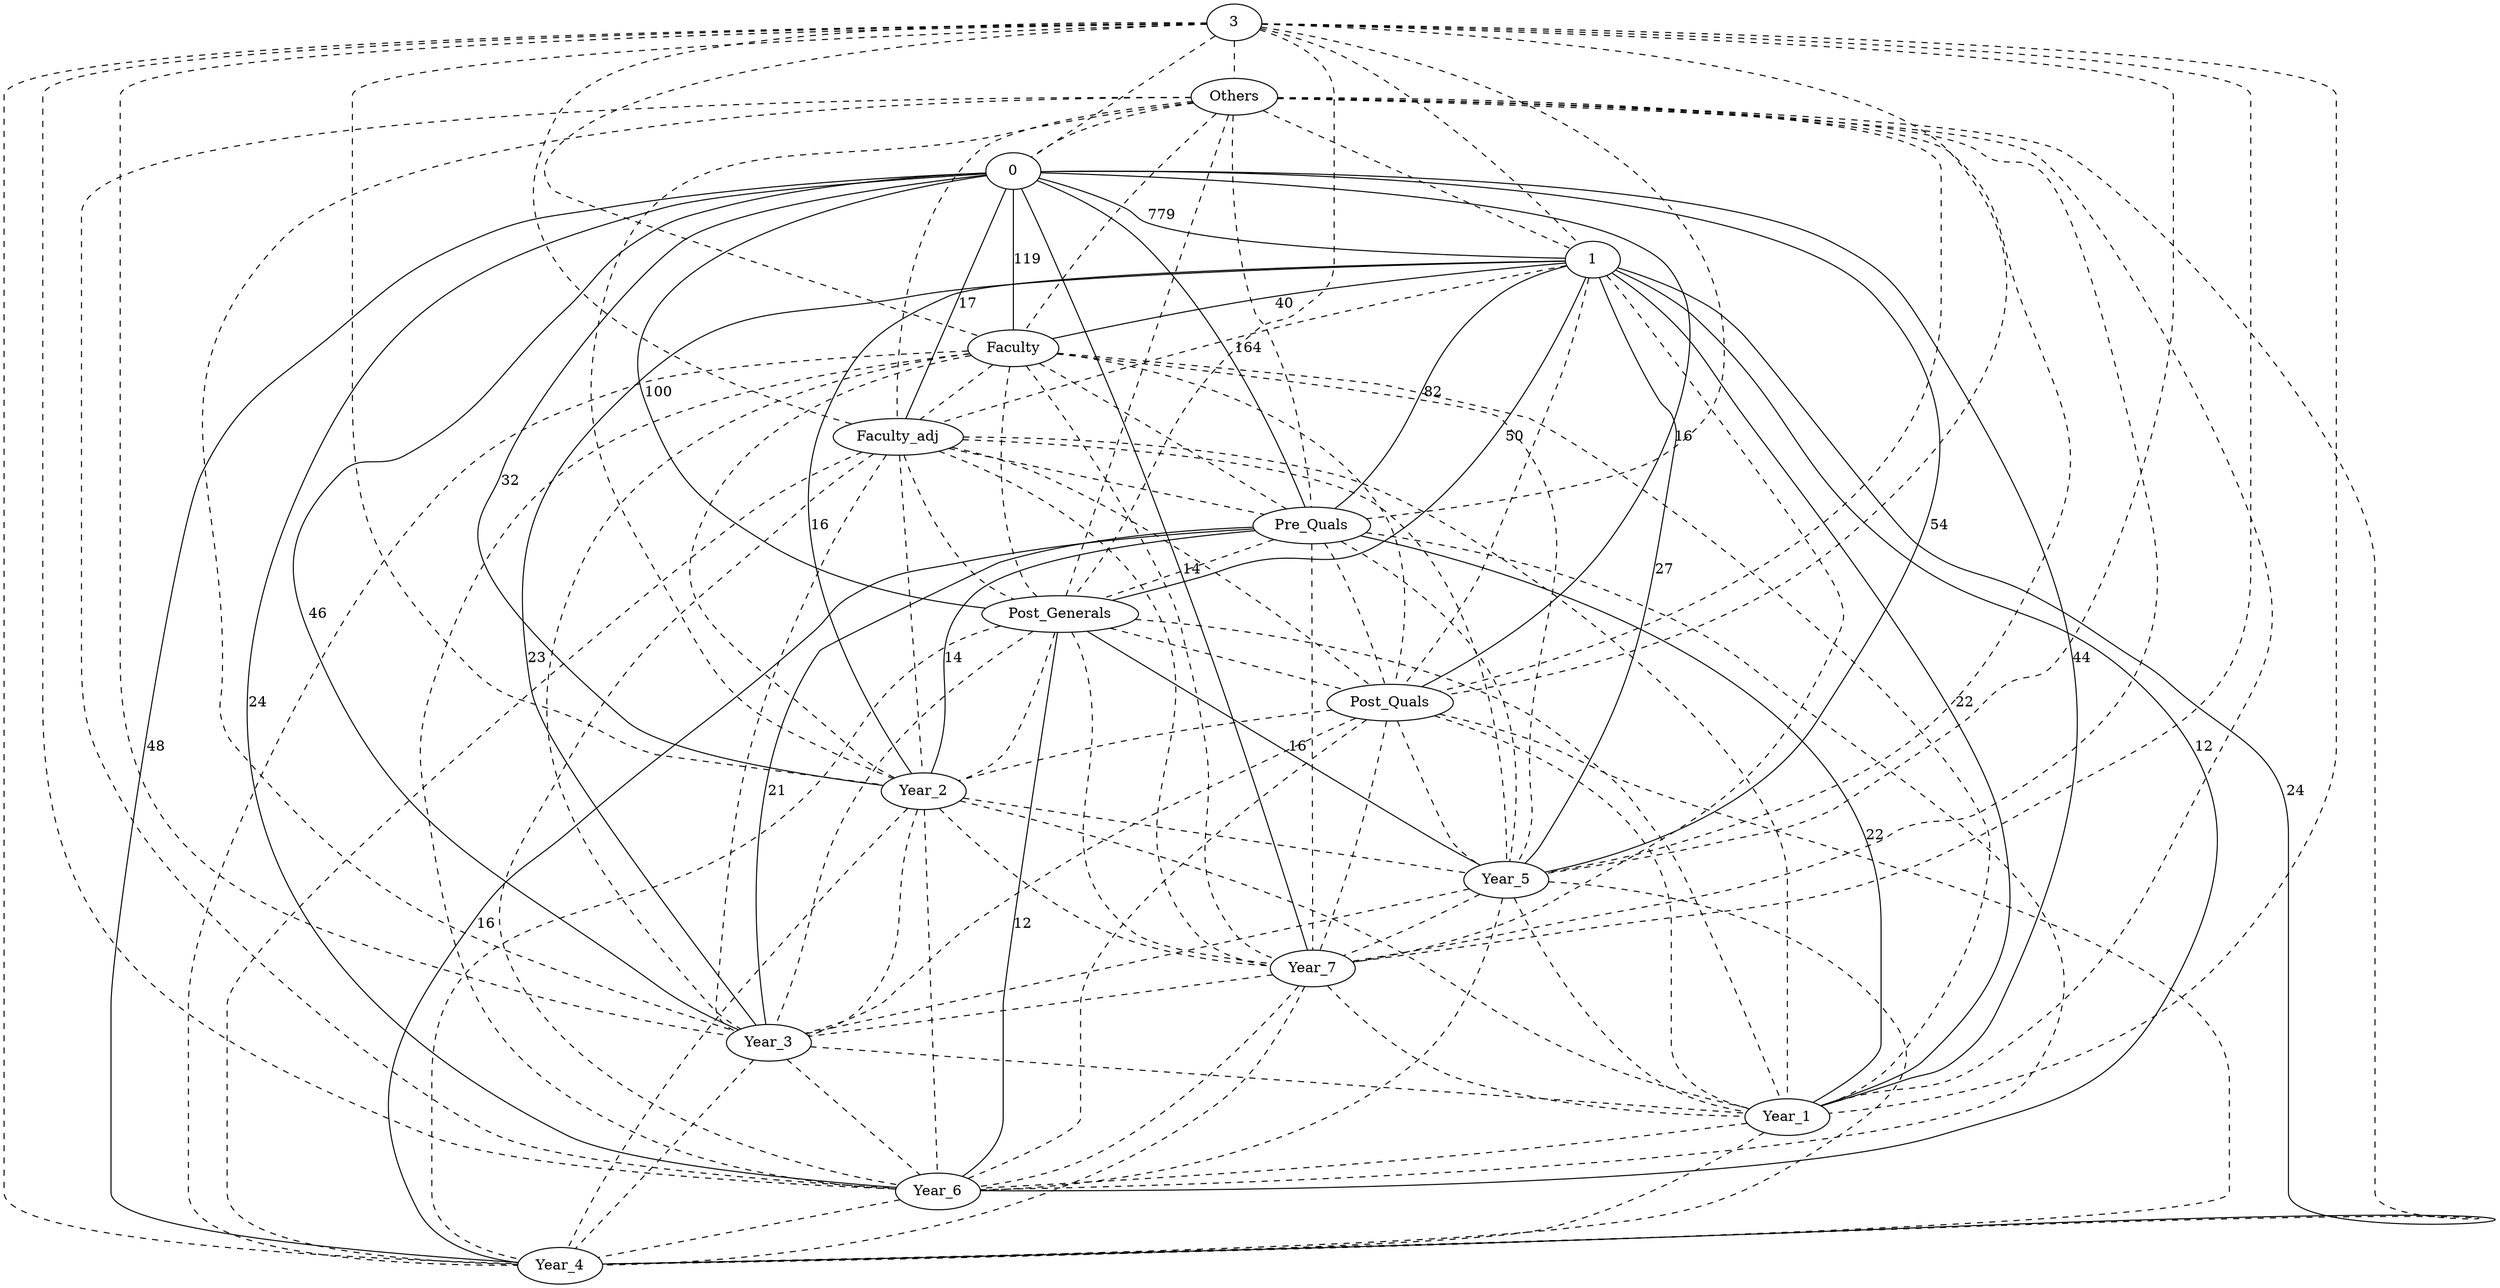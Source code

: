 strict graph "()" {
3;
Others;
0;
1;
Faculty;
Faculty_adj;
Pre_Quals;
Post_Generals;
Post_Quals;
Year_2;
Year_5;
Year_7;
Year_3;
Year_1;
Year_6;
Year_4;
3 -- Others  [color=black, label="", style=dashed];
3 -- 0  [color=black, label="", style=dashed];
3 -- 1  [color=black, label="", style=dashed];
3 -- Faculty  [color=black, label="", style=dashed];
3 -- Faculty_adj  [color=black, label="", style=dashed];
3 -- Pre_Quals  [color=black, label="", style=dashed];
3 -- Post_Generals  [color=black, label="", style=dashed];
3 -- Post_Quals  [color=black, label="", style=dashed];
3 -- Year_2  [color=black, label="", style=dashed];
3 -- Year_5  [color=black, label="", style=dashed];
3 -- Year_7  [color=black, label="", style=dashed];
3 -- Year_3  [color=black, label="", style=dashed];
3 -- Year_1  [color=black, label="", style=dashed];
3 -- Year_6  [color=black, label="", style=dashed];
3 -- Year_4  [color=black, label="", style=dashed];
Others -- 0  [color=black, label="", style=dashed];
Others -- 1  [color=black, label="", style=dashed];
Others -- Faculty  [color=black, label="", style=dashed];
Others -- Faculty_adj  [color=black, label="", style=dashed];
Others -- Pre_Quals  [color=black, label="", style=dashed];
Others -- Post_Generals  [color=black, label="", style=dashed];
Others -- Post_Quals  [color=black, label="", style=dashed];
Others -- Year_2  [color=black, label="", style=dashed];
Others -- Year_5  [color=black, label="", style=dashed];
Others -- Year_7  [color=black, label="", style=dashed];
Others -- Year_3  [color=black, label="", style=dashed];
Others -- Year_1  [color=black, label="", style=dashed];
Others -- Year_6  [color=black, label="", style=dashed];
Others -- Year_4  [color=black, label="", style=dashed];
0 -- 1  [color=black, label=779, style=solid];
0 -- Faculty  [color=black, label=119, style=solid];
0 -- Faculty_adj  [color=black, label=17, style=solid];
0 -- Pre_Quals  [color=black, label=164, style=solid];
0 -- Post_Generals  [color=black, label=100, style=solid];
0 -- Post_Quals  [color=black, label=16, style=solid];
0 -- Year_2  [color=black, label=32, style=solid];
0 -- Year_5  [color=black, label=54, style=solid];
0 -- Year_7  [color=black, label=14, style=solid];
0 -- Year_3  [color=black, label=46, style=solid];
0 -- Year_1  [color=black, label=44, style=solid];
0 -- Year_6  [color=black, label=24, style=solid];
0 -- Year_4  [color=black, label=48, style=solid];
1 -- Faculty  [color=black, label=40, style=solid];
1 -- Faculty_adj  [color=black, label="", style=dashed];
1 -- Pre_Quals  [color=black, label=82, style=solid];
1 -- Post_Generals  [color=black, label=50, style=solid];
1 -- Post_Quals  [color=black, label="", style=dashed];
1 -- Year_2  [color=black, label=16, style=solid];
1 -- Year_5  [color=black, label=27, style=solid];
1 -- Year_7  [color=black, label="", style=dashed];
1 -- Year_3  [color=black, label=23, style=solid];
1 -- Year_1  [color=black, label=22, style=solid];
1 -- Year_6  [color=black, label=12, style=solid];
1 -- Year_4  [color=black, label=24, style=solid];
Faculty -- Faculty_adj  [color=black, label="", style=dashed];
Faculty -- Pre_Quals  [color=black, label="", style=dashed];
Faculty -- Post_Generals  [color=black, label="", style=dashed];
Faculty -- Post_Quals  [color=black, label="", style=dashed];
Faculty -- Year_2  [color=black, label="", style=dashed];
Faculty -- Year_5  [color=black, label="", style=dashed];
Faculty -- Year_7  [color=black, label="", style=dashed];
Faculty -- Year_3  [color=black, label="", style=dashed];
Faculty -- Year_1  [color=black, label="", style=dashed];
Faculty -- Year_6  [color=black, label="", style=dashed];
Faculty -- Year_4  [color=black, label="", style=dashed];
Faculty_adj -- Pre_Quals  [color=black, label="", style=dashed];
Faculty_adj -- Post_Generals  [color=black, label="", style=dashed];
Faculty_adj -- Post_Quals  [color=black, label="", style=dashed];
Faculty_adj -- Year_2  [color=black, label="", style=dashed];
Faculty_adj -- Year_5  [color=black, label="", style=dashed];
Faculty_adj -- Year_7  [color=black, label="", style=dashed];
Faculty_adj -- Year_3  [color=black, label="", style=dashed];
Faculty_adj -- Year_1  [color=black, label="", style=dashed];
Faculty_adj -- Year_6  [color=black, label="", style=dashed];
Faculty_adj -- Year_4  [color=black, label="", style=dashed];
Pre_Quals -- Post_Generals  [color=black, label="", style=dashed];
Pre_Quals -- Post_Quals  [color=black, label="", style=dashed];
Pre_Quals -- Year_2  [color=black, label=14, style=solid];
Pre_Quals -- Year_5  [color=black, label="", style=dashed];
Pre_Quals -- Year_7  [color=black, label="", style=dashed];
Pre_Quals -- Year_3  [color=black, label=21, style=solid];
Pre_Quals -- Year_1  [color=black, label=22, style=solid];
Pre_Quals -- Year_6  [color=black, label="", style=dashed];
Pre_Quals -- Year_4  [color=black, label=16, style=solid];
Post_Generals -- Post_Quals  [color=black, label="", style=dashed];
Post_Generals -- Year_2  [color=black, label="", style=dashed];
Post_Generals -- Year_5  [color=black, label=16, style=solid];
Post_Generals -- Year_7  [color=black, label="", style=dashed];
Post_Generals -- Year_3  [color=black, label="", style=dashed];
Post_Generals -- Year_1  [color=black, label="", style=dashed];
Post_Generals -- Year_6  [color=black, label=12, style=solid];
Post_Generals -- Year_4  [color=black, label="", style=dashed];
Post_Quals -- Year_2  [color=black, label="", style=dashed];
Post_Quals -- Year_5  [color=black, label="", style=dashed];
Post_Quals -- Year_7  [color=black, label="", style=dashed];
Post_Quals -- Year_3  [color=black, label="", style=dashed];
Post_Quals -- Year_1  [color=black, label="", style=dashed];
Post_Quals -- Year_6  [color=black, label="", style=dashed];
Post_Quals -- Year_4  [color=black, label="", style=dashed];
Year_2 -- Year_5  [color=black, label="", style=dashed];
Year_2 -- Year_7  [color=black, label="", style=dashed];
Year_2 -- Year_3  [color=black, label="", style=dashed];
Year_2 -- Year_1  [color=black, label="", style=dashed];
Year_2 -- Year_6  [color=black, label="", style=dashed];
Year_2 -- Year_4  [color=black, label="", style=dashed];
Year_5 -- Year_7  [color=black, label="", style=dashed];
Year_5 -- Year_3  [color=black, label="", style=dashed];
Year_5 -- Year_1  [color=black, label="", style=dashed];
Year_5 -- Year_6  [color=black, label="", style=dashed];
Year_5 -- Year_4  [color=black, label="", style=dashed];
Year_7 -- Year_3  [color=black, label="", style=dashed];
Year_7 -- Year_1  [color=black, label="", style=dashed];
Year_7 -- Year_6  [color=black, label="", style=dashed];
Year_7 -- Year_4  [color=black, label="", style=dashed];
Year_3 -- Year_1  [color=black, label="", style=dashed];
Year_3 -- Year_6  [color=black, label="", style=dashed];
Year_3 -- Year_4  [color=black, label="", style=dashed];
Year_1 -- Year_6  [color=black, label="", style=dashed];
Year_1 -- Year_4  [color=black, label="", style=dashed];
Year_6 -- Year_4  [color=black, label="", style=dashed];
}
